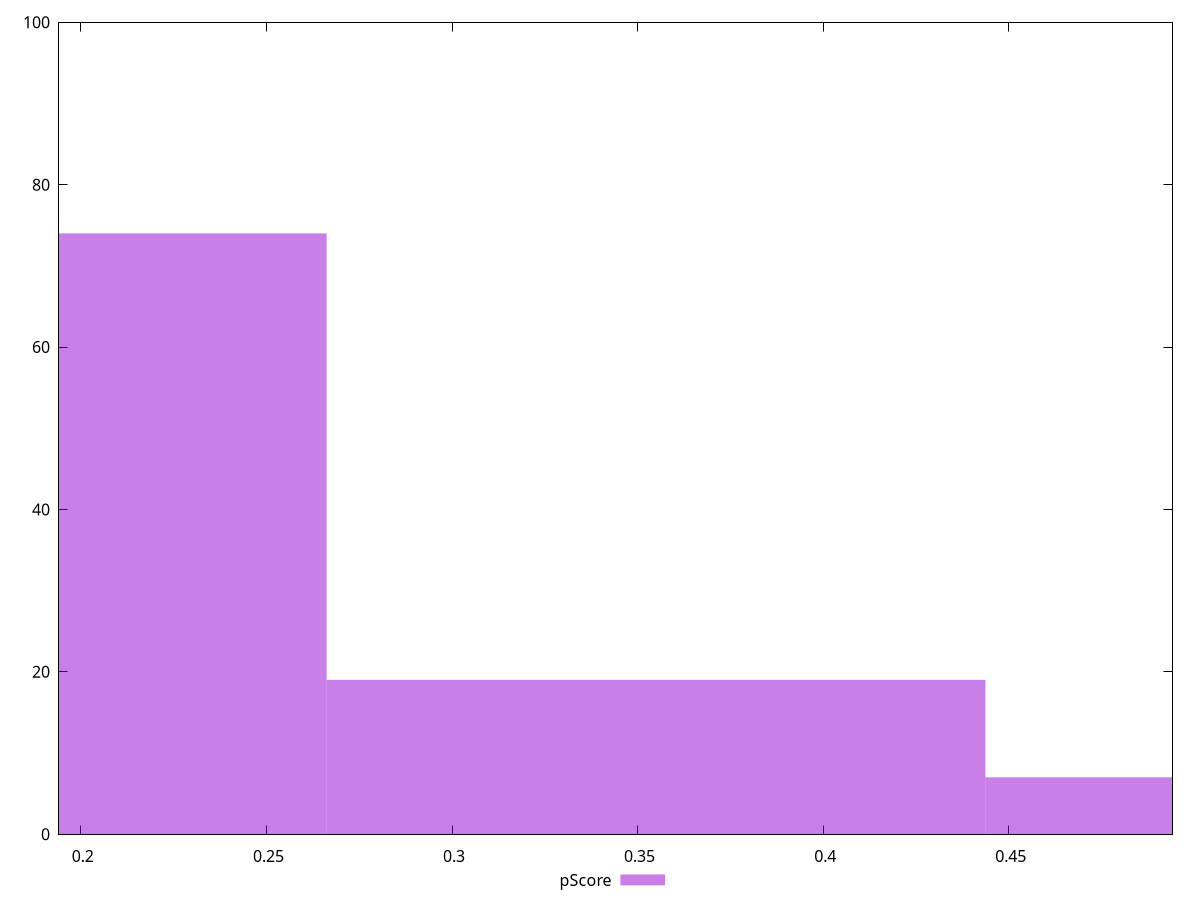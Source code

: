 reset

$pScore <<EOF
0.1774881053781233 74
0.3549762107562466 19
0.5324643161343698 7
EOF

set key outside below
set boxwidth 0.1774881053781233
set xrange [0.1941176470588235:0.49411764705882355]
set yrange [0:100]
set trange [0:100]
set style fill transparent solid 0.5 noborder
set terminal svg size 640, 490 enhanced background rgb 'white'
set output "report_00013_2021-02-09T12-04-24.940Z/uses-text-compression/samples/pages+cached+noadtech+nomedia/pScore/histogram.svg"

plot $pScore title "pScore" with boxes

reset

